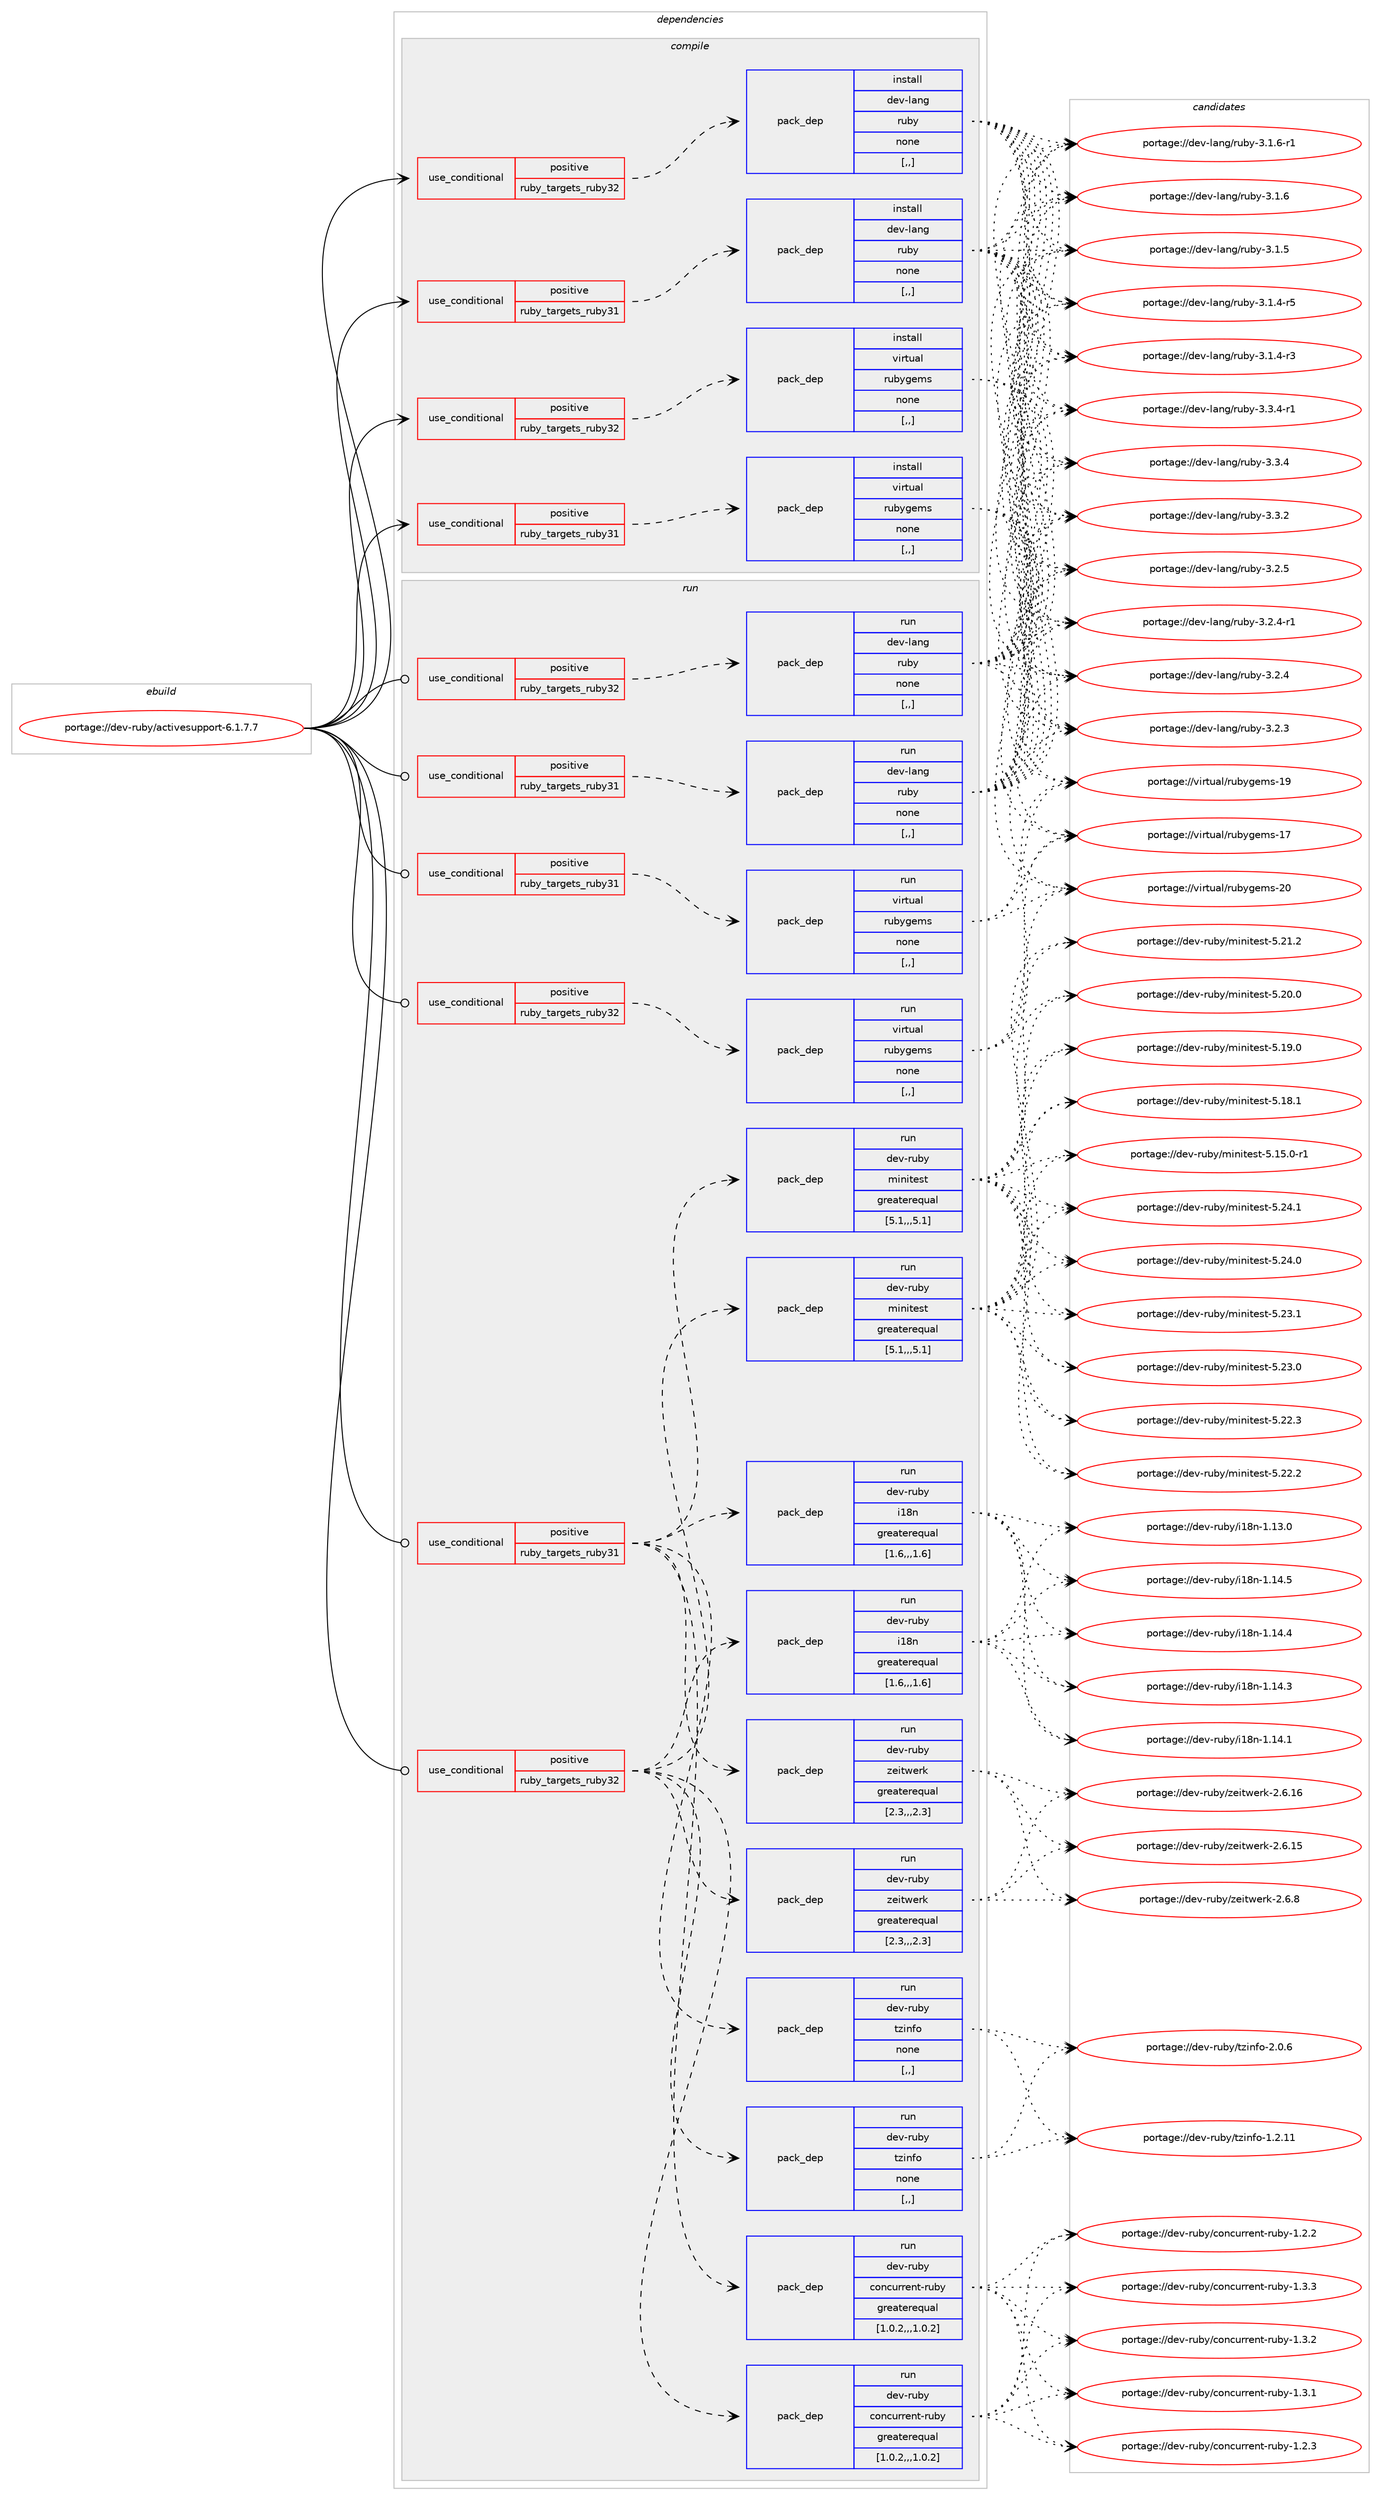 digraph prolog {

# *************
# Graph options
# *************

newrank=true;
concentrate=true;
compound=true;
graph [rankdir=LR,fontname=Helvetica,fontsize=10,ranksep=1.5];#, ranksep=2.5, nodesep=0.2];
edge  [arrowhead=vee];
node  [fontname=Helvetica,fontsize=10];

# **********
# The ebuild
# **********

subgraph cluster_leftcol {
color=gray;
label=<<i>ebuild</i>>;
id [label="portage://dev-ruby/activesupport-6.1.7.7", color=red, width=4, href="../dev-ruby/activesupport-6.1.7.7.svg"];
}

# ****************
# The dependencies
# ****************

subgraph cluster_midcol {
color=gray;
label=<<i>dependencies</i>>;
subgraph cluster_compile {
fillcolor="#eeeeee";
style=filled;
label=<<i>compile</i>>;
subgraph cond44062 {
dependency175847 [label=<<TABLE BORDER="0" CELLBORDER="1" CELLSPACING="0" CELLPADDING="4"><TR><TD ROWSPAN="3" CELLPADDING="10">use_conditional</TD></TR><TR><TD>positive</TD></TR><TR><TD>ruby_targets_ruby31</TD></TR></TABLE>>, shape=none, color=red];
subgraph pack130504 {
dependency175848 [label=<<TABLE BORDER="0" CELLBORDER="1" CELLSPACING="0" CELLPADDING="4" WIDTH="220"><TR><TD ROWSPAN="6" CELLPADDING="30">pack_dep</TD></TR><TR><TD WIDTH="110">install</TD></TR><TR><TD>dev-lang</TD></TR><TR><TD>ruby</TD></TR><TR><TD>none</TD></TR><TR><TD>[,,]</TD></TR></TABLE>>, shape=none, color=blue];
}
dependency175847:e -> dependency175848:w [weight=20,style="dashed",arrowhead="vee"];
}
id:e -> dependency175847:w [weight=20,style="solid",arrowhead="vee"];
subgraph cond44063 {
dependency175849 [label=<<TABLE BORDER="0" CELLBORDER="1" CELLSPACING="0" CELLPADDING="4"><TR><TD ROWSPAN="3" CELLPADDING="10">use_conditional</TD></TR><TR><TD>positive</TD></TR><TR><TD>ruby_targets_ruby31</TD></TR></TABLE>>, shape=none, color=red];
subgraph pack130505 {
dependency175850 [label=<<TABLE BORDER="0" CELLBORDER="1" CELLSPACING="0" CELLPADDING="4" WIDTH="220"><TR><TD ROWSPAN="6" CELLPADDING="30">pack_dep</TD></TR><TR><TD WIDTH="110">install</TD></TR><TR><TD>virtual</TD></TR><TR><TD>rubygems</TD></TR><TR><TD>none</TD></TR><TR><TD>[,,]</TD></TR></TABLE>>, shape=none, color=blue];
}
dependency175849:e -> dependency175850:w [weight=20,style="dashed",arrowhead="vee"];
}
id:e -> dependency175849:w [weight=20,style="solid",arrowhead="vee"];
subgraph cond44064 {
dependency175851 [label=<<TABLE BORDER="0" CELLBORDER="1" CELLSPACING="0" CELLPADDING="4"><TR><TD ROWSPAN="3" CELLPADDING="10">use_conditional</TD></TR><TR><TD>positive</TD></TR><TR><TD>ruby_targets_ruby32</TD></TR></TABLE>>, shape=none, color=red];
subgraph pack130506 {
dependency175852 [label=<<TABLE BORDER="0" CELLBORDER="1" CELLSPACING="0" CELLPADDING="4" WIDTH="220"><TR><TD ROWSPAN="6" CELLPADDING="30">pack_dep</TD></TR><TR><TD WIDTH="110">install</TD></TR><TR><TD>dev-lang</TD></TR><TR><TD>ruby</TD></TR><TR><TD>none</TD></TR><TR><TD>[,,]</TD></TR></TABLE>>, shape=none, color=blue];
}
dependency175851:e -> dependency175852:w [weight=20,style="dashed",arrowhead="vee"];
}
id:e -> dependency175851:w [weight=20,style="solid",arrowhead="vee"];
subgraph cond44065 {
dependency175853 [label=<<TABLE BORDER="0" CELLBORDER="1" CELLSPACING="0" CELLPADDING="4"><TR><TD ROWSPAN="3" CELLPADDING="10">use_conditional</TD></TR><TR><TD>positive</TD></TR><TR><TD>ruby_targets_ruby32</TD></TR></TABLE>>, shape=none, color=red];
subgraph pack130507 {
dependency175854 [label=<<TABLE BORDER="0" CELLBORDER="1" CELLSPACING="0" CELLPADDING="4" WIDTH="220"><TR><TD ROWSPAN="6" CELLPADDING="30">pack_dep</TD></TR><TR><TD WIDTH="110">install</TD></TR><TR><TD>virtual</TD></TR><TR><TD>rubygems</TD></TR><TR><TD>none</TD></TR><TR><TD>[,,]</TD></TR></TABLE>>, shape=none, color=blue];
}
dependency175853:e -> dependency175854:w [weight=20,style="dashed",arrowhead="vee"];
}
id:e -> dependency175853:w [weight=20,style="solid",arrowhead="vee"];
}
subgraph cluster_compileandrun {
fillcolor="#eeeeee";
style=filled;
label=<<i>compile and run</i>>;
}
subgraph cluster_run {
fillcolor="#eeeeee";
style=filled;
label=<<i>run</i>>;
subgraph cond44066 {
dependency175855 [label=<<TABLE BORDER="0" CELLBORDER="1" CELLSPACING="0" CELLPADDING="4"><TR><TD ROWSPAN="3" CELLPADDING="10">use_conditional</TD></TR><TR><TD>positive</TD></TR><TR><TD>ruby_targets_ruby31</TD></TR></TABLE>>, shape=none, color=red];
subgraph pack130508 {
dependency175856 [label=<<TABLE BORDER="0" CELLBORDER="1" CELLSPACING="0" CELLPADDING="4" WIDTH="220"><TR><TD ROWSPAN="6" CELLPADDING="30">pack_dep</TD></TR><TR><TD WIDTH="110">run</TD></TR><TR><TD>dev-lang</TD></TR><TR><TD>ruby</TD></TR><TR><TD>none</TD></TR><TR><TD>[,,]</TD></TR></TABLE>>, shape=none, color=blue];
}
dependency175855:e -> dependency175856:w [weight=20,style="dashed",arrowhead="vee"];
}
id:e -> dependency175855:w [weight=20,style="solid",arrowhead="odot"];
subgraph cond44067 {
dependency175857 [label=<<TABLE BORDER="0" CELLBORDER="1" CELLSPACING="0" CELLPADDING="4"><TR><TD ROWSPAN="3" CELLPADDING="10">use_conditional</TD></TR><TR><TD>positive</TD></TR><TR><TD>ruby_targets_ruby31</TD></TR></TABLE>>, shape=none, color=red];
subgraph pack130509 {
dependency175858 [label=<<TABLE BORDER="0" CELLBORDER="1" CELLSPACING="0" CELLPADDING="4" WIDTH="220"><TR><TD ROWSPAN="6" CELLPADDING="30">pack_dep</TD></TR><TR><TD WIDTH="110">run</TD></TR><TR><TD>dev-ruby</TD></TR><TR><TD>concurrent-ruby</TD></TR><TR><TD>greaterequal</TD></TR><TR><TD>[1.0.2,,,1.0.2]</TD></TR></TABLE>>, shape=none, color=blue];
}
dependency175857:e -> dependency175858:w [weight=20,style="dashed",arrowhead="vee"];
subgraph pack130510 {
dependency175859 [label=<<TABLE BORDER="0" CELLBORDER="1" CELLSPACING="0" CELLPADDING="4" WIDTH="220"><TR><TD ROWSPAN="6" CELLPADDING="30">pack_dep</TD></TR><TR><TD WIDTH="110">run</TD></TR><TR><TD>dev-ruby</TD></TR><TR><TD>i18n</TD></TR><TR><TD>greaterequal</TD></TR><TR><TD>[1.6,,,1.6]</TD></TR></TABLE>>, shape=none, color=blue];
}
dependency175857:e -> dependency175859:w [weight=20,style="dashed",arrowhead="vee"];
subgraph pack130511 {
dependency175860 [label=<<TABLE BORDER="0" CELLBORDER="1" CELLSPACING="0" CELLPADDING="4" WIDTH="220"><TR><TD ROWSPAN="6" CELLPADDING="30">pack_dep</TD></TR><TR><TD WIDTH="110">run</TD></TR><TR><TD>dev-ruby</TD></TR><TR><TD>minitest</TD></TR><TR><TD>greaterequal</TD></TR><TR><TD>[5.1,,,5.1]</TD></TR></TABLE>>, shape=none, color=blue];
}
dependency175857:e -> dependency175860:w [weight=20,style="dashed",arrowhead="vee"];
subgraph pack130512 {
dependency175861 [label=<<TABLE BORDER="0" CELLBORDER="1" CELLSPACING="0" CELLPADDING="4" WIDTH="220"><TR><TD ROWSPAN="6" CELLPADDING="30">pack_dep</TD></TR><TR><TD WIDTH="110">run</TD></TR><TR><TD>dev-ruby</TD></TR><TR><TD>tzinfo</TD></TR><TR><TD>none</TD></TR><TR><TD>[,,]</TD></TR></TABLE>>, shape=none, color=blue];
}
dependency175857:e -> dependency175861:w [weight=20,style="dashed",arrowhead="vee"];
subgraph pack130513 {
dependency175862 [label=<<TABLE BORDER="0" CELLBORDER="1" CELLSPACING="0" CELLPADDING="4" WIDTH="220"><TR><TD ROWSPAN="6" CELLPADDING="30">pack_dep</TD></TR><TR><TD WIDTH="110">run</TD></TR><TR><TD>dev-ruby</TD></TR><TR><TD>zeitwerk</TD></TR><TR><TD>greaterequal</TD></TR><TR><TD>[2.3,,,2.3]</TD></TR></TABLE>>, shape=none, color=blue];
}
dependency175857:e -> dependency175862:w [weight=20,style="dashed",arrowhead="vee"];
}
id:e -> dependency175857:w [weight=20,style="solid",arrowhead="odot"];
subgraph cond44068 {
dependency175863 [label=<<TABLE BORDER="0" CELLBORDER="1" CELLSPACING="0" CELLPADDING="4"><TR><TD ROWSPAN="3" CELLPADDING="10">use_conditional</TD></TR><TR><TD>positive</TD></TR><TR><TD>ruby_targets_ruby31</TD></TR></TABLE>>, shape=none, color=red];
subgraph pack130514 {
dependency175864 [label=<<TABLE BORDER="0" CELLBORDER="1" CELLSPACING="0" CELLPADDING="4" WIDTH="220"><TR><TD ROWSPAN="6" CELLPADDING="30">pack_dep</TD></TR><TR><TD WIDTH="110">run</TD></TR><TR><TD>virtual</TD></TR><TR><TD>rubygems</TD></TR><TR><TD>none</TD></TR><TR><TD>[,,]</TD></TR></TABLE>>, shape=none, color=blue];
}
dependency175863:e -> dependency175864:w [weight=20,style="dashed",arrowhead="vee"];
}
id:e -> dependency175863:w [weight=20,style="solid",arrowhead="odot"];
subgraph cond44069 {
dependency175865 [label=<<TABLE BORDER="0" CELLBORDER="1" CELLSPACING="0" CELLPADDING="4"><TR><TD ROWSPAN="3" CELLPADDING="10">use_conditional</TD></TR><TR><TD>positive</TD></TR><TR><TD>ruby_targets_ruby32</TD></TR></TABLE>>, shape=none, color=red];
subgraph pack130515 {
dependency175866 [label=<<TABLE BORDER="0" CELLBORDER="1" CELLSPACING="0" CELLPADDING="4" WIDTH="220"><TR><TD ROWSPAN="6" CELLPADDING="30">pack_dep</TD></TR><TR><TD WIDTH="110">run</TD></TR><TR><TD>dev-lang</TD></TR><TR><TD>ruby</TD></TR><TR><TD>none</TD></TR><TR><TD>[,,]</TD></TR></TABLE>>, shape=none, color=blue];
}
dependency175865:e -> dependency175866:w [weight=20,style="dashed",arrowhead="vee"];
}
id:e -> dependency175865:w [weight=20,style="solid",arrowhead="odot"];
subgraph cond44070 {
dependency175867 [label=<<TABLE BORDER="0" CELLBORDER="1" CELLSPACING="0" CELLPADDING="4"><TR><TD ROWSPAN="3" CELLPADDING="10">use_conditional</TD></TR><TR><TD>positive</TD></TR><TR><TD>ruby_targets_ruby32</TD></TR></TABLE>>, shape=none, color=red];
subgraph pack130516 {
dependency175868 [label=<<TABLE BORDER="0" CELLBORDER="1" CELLSPACING="0" CELLPADDING="4" WIDTH="220"><TR><TD ROWSPAN="6" CELLPADDING="30">pack_dep</TD></TR><TR><TD WIDTH="110">run</TD></TR><TR><TD>dev-ruby</TD></TR><TR><TD>concurrent-ruby</TD></TR><TR><TD>greaterequal</TD></TR><TR><TD>[1.0.2,,,1.0.2]</TD></TR></TABLE>>, shape=none, color=blue];
}
dependency175867:e -> dependency175868:w [weight=20,style="dashed",arrowhead="vee"];
subgraph pack130517 {
dependency175869 [label=<<TABLE BORDER="0" CELLBORDER="1" CELLSPACING="0" CELLPADDING="4" WIDTH="220"><TR><TD ROWSPAN="6" CELLPADDING="30">pack_dep</TD></TR><TR><TD WIDTH="110">run</TD></TR><TR><TD>dev-ruby</TD></TR><TR><TD>i18n</TD></TR><TR><TD>greaterequal</TD></TR><TR><TD>[1.6,,,1.6]</TD></TR></TABLE>>, shape=none, color=blue];
}
dependency175867:e -> dependency175869:w [weight=20,style="dashed",arrowhead="vee"];
subgraph pack130518 {
dependency175870 [label=<<TABLE BORDER="0" CELLBORDER="1" CELLSPACING="0" CELLPADDING="4" WIDTH="220"><TR><TD ROWSPAN="6" CELLPADDING="30">pack_dep</TD></TR><TR><TD WIDTH="110">run</TD></TR><TR><TD>dev-ruby</TD></TR><TR><TD>minitest</TD></TR><TR><TD>greaterequal</TD></TR><TR><TD>[5.1,,,5.1]</TD></TR></TABLE>>, shape=none, color=blue];
}
dependency175867:e -> dependency175870:w [weight=20,style="dashed",arrowhead="vee"];
subgraph pack130519 {
dependency175871 [label=<<TABLE BORDER="0" CELLBORDER="1" CELLSPACING="0" CELLPADDING="4" WIDTH="220"><TR><TD ROWSPAN="6" CELLPADDING="30">pack_dep</TD></TR><TR><TD WIDTH="110">run</TD></TR><TR><TD>dev-ruby</TD></TR><TR><TD>tzinfo</TD></TR><TR><TD>none</TD></TR><TR><TD>[,,]</TD></TR></TABLE>>, shape=none, color=blue];
}
dependency175867:e -> dependency175871:w [weight=20,style="dashed",arrowhead="vee"];
subgraph pack130520 {
dependency175872 [label=<<TABLE BORDER="0" CELLBORDER="1" CELLSPACING="0" CELLPADDING="4" WIDTH="220"><TR><TD ROWSPAN="6" CELLPADDING="30">pack_dep</TD></TR><TR><TD WIDTH="110">run</TD></TR><TR><TD>dev-ruby</TD></TR><TR><TD>zeitwerk</TD></TR><TR><TD>greaterequal</TD></TR><TR><TD>[2.3,,,2.3]</TD></TR></TABLE>>, shape=none, color=blue];
}
dependency175867:e -> dependency175872:w [weight=20,style="dashed",arrowhead="vee"];
}
id:e -> dependency175867:w [weight=20,style="solid",arrowhead="odot"];
subgraph cond44071 {
dependency175873 [label=<<TABLE BORDER="0" CELLBORDER="1" CELLSPACING="0" CELLPADDING="4"><TR><TD ROWSPAN="3" CELLPADDING="10">use_conditional</TD></TR><TR><TD>positive</TD></TR><TR><TD>ruby_targets_ruby32</TD></TR></TABLE>>, shape=none, color=red];
subgraph pack130521 {
dependency175874 [label=<<TABLE BORDER="0" CELLBORDER="1" CELLSPACING="0" CELLPADDING="4" WIDTH="220"><TR><TD ROWSPAN="6" CELLPADDING="30">pack_dep</TD></TR><TR><TD WIDTH="110">run</TD></TR><TR><TD>virtual</TD></TR><TR><TD>rubygems</TD></TR><TR><TD>none</TD></TR><TR><TD>[,,]</TD></TR></TABLE>>, shape=none, color=blue];
}
dependency175873:e -> dependency175874:w [weight=20,style="dashed",arrowhead="vee"];
}
id:e -> dependency175873:w [weight=20,style="solid",arrowhead="odot"];
}
}

# **************
# The candidates
# **************

subgraph cluster_choices {
rank=same;
color=gray;
label=<<i>candidates</i>>;

subgraph choice130504 {
color=black;
nodesep=1;
choice100101118451089711010347114117981214551465146524511449 [label="portage://dev-lang/ruby-3.3.4-r1", color=red, width=4,href="../dev-lang/ruby-3.3.4-r1.svg"];
choice10010111845108971101034711411798121455146514652 [label="portage://dev-lang/ruby-3.3.4", color=red, width=4,href="../dev-lang/ruby-3.3.4.svg"];
choice10010111845108971101034711411798121455146514650 [label="portage://dev-lang/ruby-3.3.2", color=red, width=4,href="../dev-lang/ruby-3.3.2.svg"];
choice10010111845108971101034711411798121455146504653 [label="portage://dev-lang/ruby-3.2.5", color=red, width=4,href="../dev-lang/ruby-3.2.5.svg"];
choice100101118451089711010347114117981214551465046524511449 [label="portage://dev-lang/ruby-3.2.4-r1", color=red, width=4,href="../dev-lang/ruby-3.2.4-r1.svg"];
choice10010111845108971101034711411798121455146504652 [label="portage://dev-lang/ruby-3.2.4", color=red, width=4,href="../dev-lang/ruby-3.2.4.svg"];
choice10010111845108971101034711411798121455146504651 [label="portage://dev-lang/ruby-3.2.3", color=red, width=4,href="../dev-lang/ruby-3.2.3.svg"];
choice100101118451089711010347114117981214551464946544511449 [label="portage://dev-lang/ruby-3.1.6-r1", color=red, width=4,href="../dev-lang/ruby-3.1.6-r1.svg"];
choice10010111845108971101034711411798121455146494654 [label="portage://dev-lang/ruby-3.1.6", color=red, width=4,href="../dev-lang/ruby-3.1.6.svg"];
choice10010111845108971101034711411798121455146494653 [label="portage://dev-lang/ruby-3.1.5", color=red, width=4,href="../dev-lang/ruby-3.1.5.svg"];
choice100101118451089711010347114117981214551464946524511453 [label="portage://dev-lang/ruby-3.1.4-r5", color=red, width=4,href="../dev-lang/ruby-3.1.4-r5.svg"];
choice100101118451089711010347114117981214551464946524511451 [label="portage://dev-lang/ruby-3.1.4-r3", color=red, width=4,href="../dev-lang/ruby-3.1.4-r3.svg"];
dependency175848:e -> choice100101118451089711010347114117981214551465146524511449:w [style=dotted,weight="100"];
dependency175848:e -> choice10010111845108971101034711411798121455146514652:w [style=dotted,weight="100"];
dependency175848:e -> choice10010111845108971101034711411798121455146514650:w [style=dotted,weight="100"];
dependency175848:e -> choice10010111845108971101034711411798121455146504653:w [style=dotted,weight="100"];
dependency175848:e -> choice100101118451089711010347114117981214551465046524511449:w [style=dotted,weight="100"];
dependency175848:e -> choice10010111845108971101034711411798121455146504652:w [style=dotted,weight="100"];
dependency175848:e -> choice10010111845108971101034711411798121455146504651:w [style=dotted,weight="100"];
dependency175848:e -> choice100101118451089711010347114117981214551464946544511449:w [style=dotted,weight="100"];
dependency175848:e -> choice10010111845108971101034711411798121455146494654:w [style=dotted,weight="100"];
dependency175848:e -> choice10010111845108971101034711411798121455146494653:w [style=dotted,weight="100"];
dependency175848:e -> choice100101118451089711010347114117981214551464946524511453:w [style=dotted,weight="100"];
dependency175848:e -> choice100101118451089711010347114117981214551464946524511451:w [style=dotted,weight="100"];
}
subgraph choice130505 {
color=black;
nodesep=1;
choice118105114116117971084711411798121103101109115455048 [label="portage://virtual/rubygems-20", color=red, width=4,href="../virtual/rubygems-20.svg"];
choice118105114116117971084711411798121103101109115454957 [label="portage://virtual/rubygems-19", color=red, width=4,href="../virtual/rubygems-19.svg"];
choice118105114116117971084711411798121103101109115454955 [label="portage://virtual/rubygems-17", color=red, width=4,href="../virtual/rubygems-17.svg"];
dependency175850:e -> choice118105114116117971084711411798121103101109115455048:w [style=dotted,weight="100"];
dependency175850:e -> choice118105114116117971084711411798121103101109115454957:w [style=dotted,weight="100"];
dependency175850:e -> choice118105114116117971084711411798121103101109115454955:w [style=dotted,weight="100"];
}
subgraph choice130506 {
color=black;
nodesep=1;
choice100101118451089711010347114117981214551465146524511449 [label="portage://dev-lang/ruby-3.3.4-r1", color=red, width=4,href="../dev-lang/ruby-3.3.4-r1.svg"];
choice10010111845108971101034711411798121455146514652 [label="portage://dev-lang/ruby-3.3.4", color=red, width=4,href="../dev-lang/ruby-3.3.4.svg"];
choice10010111845108971101034711411798121455146514650 [label="portage://dev-lang/ruby-3.3.2", color=red, width=4,href="../dev-lang/ruby-3.3.2.svg"];
choice10010111845108971101034711411798121455146504653 [label="portage://dev-lang/ruby-3.2.5", color=red, width=4,href="../dev-lang/ruby-3.2.5.svg"];
choice100101118451089711010347114117981214551465046524511449 [label="portage://dev-lang/ruby-3.2.4-r1", color=red, width=4,href="../dev-lang/ruby-3.2.4-r1.svg"];
choice10010111845108971101034711411798121455146504652 [label="portage://dev-lang/ruby-3.2.4", color=red, width=4,href="../dev-lang/ruby-3.2.4.svg"];
choice10010111845108971101034711411798121455146504651 [label="portage://dev-lang/ruby-3.2.3", color=red, width=4,href="../dev-lang/ruby-3.2.3.svg"];
choice100101118451089711010347114117981214551464946544511449 [label="portage://dev-lang/ruby-3.1.6-r1", color=red, width=4,href="../dev-lang/ruby-3.1.6-r1.svg"];
choice10010111845108971101034711411798121455146494654 [label="portage://dev-lang/ruby-3.1.6", color=red, width=4,href="../dev-lang/ruby-3.1.6.svg"];
choice10010111845108971101034711411798121455146494653 [label="portage://dev-lang/ruby-3.1.5", color=red, width=4,href="../dev-lang/ruby-3.1.5.svg"];
choice100101118451089711010347114117981214551464946524511453 [label="portage://dev-lang/ruby-3.1.4-r5", color=red, width=4,href="../dev-lang/ruby-3.1.4-r5.svg"];
choice100101118451089711010347114117981214551464946524511451 [label="portage://dev-lang/ruby-3.1.4-r3", color=red, width=4,href="../dev-lang/ruby-3.1.4-r3.svg"];
dependency175852:e -> choice100101118451089711010347114117981214551465146524511449:w [style=dotted,weight="100"];
dependency175852:e -> choice10010111845108971101034711411798121455146514652:w [style=dotted,weight="100"];
dependency175852:e -> choice10010111845108971101034711411798121455146514650:w [style=dotted,weight="100"];
dependency175852:e -> choice10010111845108971101034711411798121455146504653:w [style=dotted,weight="100"];
dependency175852:e -> choice100101118451089711010347114117981214551465046524511449:w [style=dotted,weight="100"];
dependency175852:e -> choice10010111845108971101034711411798121455146504652:w [style=dotted,weight="100"];
dependency175852:e -> choice10010111845108971101034711411798121455146504651:w [style=dotted,weight="100"];
dependency175852:e -> choice100101118451089711010347114117981214551464946544511449:w [style=dotted,weight="100"];
dependency175852:e -> choice10010111845108971101034711411798121455146494654:w [style=dotted,weight="100"];
dependency175852:e -> choice10010111845108971101034711411798121455146494653:w [style=dotted,weight="100"];
dependency175852:e -> choice100101118451089711010347114117981214551464946524511453:w [style=dotted,weight="100"];
dependency175852:e -> choice100101118451089711010347114117981214551464946524511451:w [style=dotted,weight="100"];
}
subgraph choice130507 {
color=black;
nodesep=1;
choice118105114116117971084711411798121103101109115455048 [label="portage://virtual/rubygems-20", color=red, width=4,href="../virtual/rubygems-20.svg"];
choice118105114116117971084711411798121103101109115454957 [label="portage://virtual/rubygems-19", color=red, width=4,href="../virtual/rubygems-19.svg"];
choice118105114116117971084711411798121103101109115454955 [label="portage://virtual/rubygems-17", color=red, width=4,href="../virtual/rubygems-17.svg"];
dependency175854:e -> choice118105114116117971084711411798121103101109115455048:w [style=dotted,weight="100"];
dependency175854:e -> choice118105114116117971084711411798121103101109115454957:w [style=dotted,weight="100"];
dependency175854:e -> choice118105114116117971084711411798121103101109115454955:w [style=dotted,weight="100"];
}
subgraph choice130508 {
color=black;
nodesep=1;
choice100101118451089711010347114117981214551465146524511449 [label="portage://dev-lang/ruby-3.3.4-r1", color=red, width=4,href="../dev-lang/ruby-3.3.4-r1.svg"];
choice10010111845108971101034711411798121455146514652 [label="portage://dev-lang/ruby-3.3.4", color=red, width=4,href="../dev-lang/ruby-3.3.4.svg"];
choice10010111845108971101034711411798121455146514650 [label="portage://dev-lang/ruby-3.3.2", color=red, width=4,href="../dev-lang/ruby-3.3.2.svg"];
choice10010111845108971101034711411798121455146504653 [label="portage://dev-lang/ruby-3.2.5", color=red, width=4,href="../dev-lang/ruby-3.2.5.svg"];
choice100101118451089711010347114117981214551465046524511449 [label="portage://dev-lang/ruby-3.2.4-r1", color=red, width=4,href="../dev-lang/ruby-3.2.4-r1.svg"];
choice10010111845108971101034711411798121455146504652 [label="portage://dev-lang/ruby-3.2.4", color=red, width=4,href="../dev-lang/ruby-3.2.4.svg"];
choice10010111845108971101034711411798121455146504651 [label="portage://dev-lang/ruby-3.2.3", color=red, width=4,href="../dev-lang/ruby-3.2.3.svg"];
choice100101118451089711010347114117981214551464946544511449 [label="portage://dev-lang/ruby-3.1.6-r1", color=red, width=4,href="../dev-lang/ruby-3.1.6-r1.svg"];
choice10010111845108971101034711411798121455146494654 [label="portage://dev-lang/ruby-3.1.6", color=red, width=4,href="../dev-lang/ruby-3.1.6.svg"];
choice10010111845108971101034711411798121455146494653 [label="portage://dev-lang/ruby-3.1.5", color=red, width=4,href="../dev-lang/ruby-3.1.5.svg"];
choice100101118451089711010347114117981214551464946524511453 [label="portage://dev-lang/ruby-3.1.4-r5", color=red, width=4,href="../dev-lang/ruby-3.1.4-r5.svg"];
choice100101118451089711010347114117981214551464946524511451 [label="portage://dev-lang/ruby-3.1.4-r3", color=red, width=4,href="../dev-lang/ruby-3.1.4-r3.svg"];
dependency175856:e -> choice100101118451089711010347114117981214551465146524511449:w [style=dotted,weight="100"];
dependency175856:e -> choice10010111845108971101034711411798121455146514652:w [style=dotted,weight="100"];
dependency175856:e -> choice10010111845108971101034711411798121455146514650:w [style=dotted,weight="100"];
dependency175856:e -> choice10010111845108971101034711411798121455146504653:w [style=dotted,weight="100"];
dependency175856:e -> choice100101118451089711010347114117981214551465046524511449:w [style=dotted,weight="100"];
dependency175856:e -> choice10010111845108971101034711411798121455146504652:w [style=dotted,weight="100"];
dependency175856:e -> choice10010111845108971101034711411798121455146504651:w [style=dotted,weight="100"];
dependency175856:e -> choice100101118451089711010347114117981214551464946544511449:w [style=dotted,weight="100"];
dependency175856:e -> choice10010111845108971101034711411798121455146494654:w [style=dotted,weight="100"];
dependency175856:e -> choice10010111845108971101034711411798121455146494653:w [style=dotted,weight="100"];
dependency175856:e -> choice100101118451089711010347114117981214551464946524511453:w [style=dotted,weight="100"];
dependency175856:e -> choice100101118451089711010347114117981214551464946524511451:w [style=dotted,weight="100"];
}
subgraph choice130509 {
color=black;
nodesep=1;
choice10010111845114117981214799111110991171141141011101164511411798121454946514651 [label="portage://dev-ruby/concurrent-ruby-1.3.3", color=red, width=4,href="../dev-ruby/concurrent-ruby-1.3.3.svg"];
choice10010111845114117981214799111110991171141141011101164511411798121454946514650 [label="portage://dev-ruby/concurrent-ruby-1.3.2", color=red, width=4,href="../dev-ruby/concurrent-ruby-1.3.2.svg"];
choice10010111845114117981214799111110991171141141011101164511411798121454946514649 [label="portage://dev-ruby/concurrent-ruby-1.3.1", color=red, width=4,href="../dev-ruby/concurrent-ruby-1.3.1.svg"];
choice10010111845114117981214799111110991171141141011101164511411798121454946504651 [label="portage://dev-ruby/concurrent-ruby-1.2.3", color=red, width=4,href="../dev-ruby/concurrent-ruby-1.2.3.svg"];
choice10010111845114117981214799111110991171141141011101164511411798121454946504650 [label="portage://dev-ruby/concurrent-ruby-1.2.2", color=red, width=4,href="../dev-ruby/concurrent-ruby-1.2.2.svg"];
dependency175858:e -> choice10010111845114117981214799111110991171141141011101164511411798121454946514651:w [style=dotted,weight="100"];
dependency175858:e -> choice10010111845114117981214799111110991171141141011101164511411798121454946514650:w [style=dotted,weight="100"];
dependency175858:e -> choice10010111845114117981214799111110991171141141011101164511411798121454946514649:w [style=dotted,weight="100"];
dependency175858:e -> choice10010111845114117981214799111110991171141141011101164511411798121454946504651:w [style=dotted,weight="100"];
dependency175858:e -> choice10010111845114117981214799111110991171141141011101164511411798121454946504650:w [style=dotted,weight="100"];
}
subgraph choice130510 {
color=black;
nodesep=1;
choice100101118451141179812147105495611045494649524653 [label="portage://dev-ruby/i18n-1.14.5", color=red, width=4,href="../dev-ruby/i18n-1.14.5.svg"];
choice100101118451141179812147105495611045494649524652 [label="portage://dev-ruby/i18n-1.14.4", color=red, width=4,href="../dev-ruby/i18n-1.14.4.svg"];
choice100101118451141179812147105495611045494649524651 [label="portage://dev-ruby/i18n-1.14.3", color=red, width=4,href="../dev-ruby/i18n-1.14.3.svg"];
choice100101118451141179812147105495611045494649524649 [label="portage://dev-ruby/i18n-1.14.1", color=red, width=4,href="../dev-ruby/i18n-1.14.1.svg"];
choice100101118451141179812147105495611045494649514648 [label="portage://dev-ruby/i18n-1.13.0", color=red, width=4,href="../dev-ruby/i18n-1.13.0.svg"];
dependency175859:e -> choice100101118451141179812147105495611045494649524653:w [style=dotted,weight="100"];
dependency175859:e -> choice100101118451141179812147105495611045494649524652:w [style=dotted,weight="100"];
dependency175859:e -> choice100101118451141179812147105495611045494649524651:w [style=dotted,weight="100"];
dependency175859:e -> choice100101118451141179812147105495611045494649524649:w [style=dotted,weight="100"];
dependency175859:e -> choice100101118451141179812147105495611045494649514648:w [style=dotted,weight="100"];
}
subgraph choice130511 {
color=black;
nodesep=1;
choice10010111845114117981214710910511010511610111511645534650524649 [label="portage://dev-ruby/minitest-5.24.1", color=red, width=4,href="../dev-ruby/minitest-5.24.1.svg"];
choice10010111845114117981214710910511010511610111511645534650524648 [label="portage://dev-ruby/minitest-5.24.0", color=red, width=4,href="../dev-ruby/minitest-5.24.0.svg"];
choice10010111845114117981214710910511010511610111511645534650514649 [label="portage://dev-ruby/minitest-5.23.1", color=red, width=4,href="../dev-ruby/minitest-5.23.1.svg"];
choice10010111845114117981214710910511010511610111511645534650514648 [label="portage://dev-ruby/minitest-5.23.0", color=red, width=4,href="../dev-ruby/minitest-5.23.0.svg"];
choice10010111845114117981214710910511010511610111511645534650504651 [label="portage://dev-ruby/minitest-5.22.3", color=red, width=4,href="../dev-ruby/minitest-5.22.3.svg"];
choice10010111845114117981214710910511010511610111511645534650504650 [label="portage://dev-ruby/minitest-5.22.2", color=red, width=4,href="../dev-ruby/minitest-5.22.2.svg"];
choice10010111845114117981214710910511010511610111511645534650494650 [label="portage://dev-ruby/minitest-5.21.2", color=red, width=4,href="../dev-ruby/minitest-5.21.2.svg"];
choice10010111845114117981214710910511010511610111511645534650484648 [label="portage://dev-ruby/minitest-5.20.0", color=red, width=4,href="../dev-ruby/minitest-5.20.0.svg"];
choice10010111845114117981214710910511010511610111511645534649574648 [label="portage://dev-ruby/minitest-5.19.0", color=red, width=4,href="../dev-ruby/minitest-5.19.0.svg"];
choice10010111845114117981214710910511010511610111511645534649564649 [label="portage://dev-ruby/minitest-5.18.1", color=red, width=4,href="../dev-ruby/minitest-5.18.1.svg"];
choice100101118451141179812147109105110105116101115116455346495346484511449 [label="portage://dev-ruby/minitest-5.15.0-r1", color=red, width=4,href="../dev-ruby/minitest-5.15.0-r1.svg"];
dependency175860:e -> choice10010111845114117981214710910511010511610111511645534650524649:w [style=dotted,weight="100"];
dependency175860:e -> choice10010111845114117981214710910511010511610111511645534650524648:w [style=dotted,weight="100"];
dependency175860:e -> choice10010111845114117981214710910511010511610111511645534650514649:w [style=dotted,weight="100"];
dependency175860:e -> choice10010111845114117981214710910511010511610111511645534650514648:w [style=dotted,weight="100"];
dependency175860:e -> choice10010111845114117981214710910511010511610111511645534650504651:w [style=dotted,weight="100"];
dependency175860:e -> choice10010111845114117981214710910511010511610111511645534650504650:w [style=dotted,weight="100"];
dependency175860:e -> choice10010111845114117981214710910511010511610111511645534650494650:w [style=dotted,weight="100"];
dependency175860:e -> choice10010111845114117981214710910511010511610111511645534650484648:w [style=dotted,weight="100"];
dependency175860:e -> choice10010111845114117981214710910511010511610111511645534649574648:w [style=dotted,weight="100"];
dependency175860:e -> choice10010111845114117981214710910511010511610111511645534649564649:w [style=dotted,weight="100"];
dependency175860:e -> choice100101118451141179812147109105110105116101115116455346495346484511449:w [style=dotted,weight="100"];
}
subgraph choice130512 {
color=black;
nodesep=1;
choice100101118451141179812147116122105110102111455046484654 [label="portage://dev-ruby/tzinfo-2.0.6", color=red, width=4,href="../dev-ruby/tzinfo-2.0.6.svg"];
choice10010111845114117981214711612210511010211145494650464949 [label="portage://dev-ruby/tzinfo-1.2.11", color=red, width=4,href="../dev-ruby/tzinfo-1.2.11.svg"];
dependency175861:e -> choice100101118451141179812147116122105110102111455046484654:w [style=dotted,weight="100"];
dependency175861:e -> choice10010111845114117981214711612210511010211145494650464949:w [style=dotted,weight="100"];
}
subgraph choice130513 {
color=black;
nodesep=1;
choice10010111845114117981214712210110511611910111410745504654464954 [label="portage://dev-ruby/zeitwerk-2.6.16", color=red, width=4,href="../dev-ruby/zeitwerk-2.6.16.svg"];
choice10010111845114117981214712210110511611910111410745504654464953 [label="portage://dev-ruby/zeitwerk-2.6.15", color=red, width=4,href="../dev-ruby/zeitwerk-2.6.15.svg"];
choice100101118451141179812147122101105116119101114107455046544656 [label="portage://dev-ruby/zeitwerk-2.6.8", color=red, width=4,href="../dev-ruby/zeitwerk-2.6.8.svg"];
dependency175862:e -> choice10010111845114117981214712210110511611910111410745504654464954:w [style=dotted,weight="100"];
dependency175862:e -> choice10010111845114117981214712210110511611910111410745504654464953:w [style=dotted,weight="100"];
dependency175862:e -> choice100101118451141179812147122101105116119101114107455046544656:w [style=dotted,weight="100"];
}
subgraph choice130514 {
color=black;
nodesep=1;
choice118105114116117971084711411798121103101109115455048 [label="portage://virtual/rubygems-20", color=red, width=4,href="../virtual/rubygems-20.svg"];
choice118105114116117971084711411798121103101109115454957 [label="portage://virtual/rubygems-19", color=red, width=4,href="../virtual/rubygems-19.svg"];
choice118105114116117971084711411798121103101109115454955 [label="portage://virtual/rubygems-17", color=red, width=4,href="../virtual/rubygems-17.svg"];
dependency175864:e -> choice118105114116117971084711411798121103101109115455048:w [style=dotted,weight="100"];
dependency175864:e -> choice118105114116117971084711411798121103101109115454957:w [style=dotted,weight="100"];
dependency175864:e -> choice118105114116117971084711411798121103101109115454955:w [style=dotted,weight="100"];
}
subgraph choice130515 {
color=black;
nodesep=1;
choice100101118451089711010347114117981214551465146524511449 [label="portage://dev-lang/ruby-3.3.4-r1", color=red, width=4,href="../dev-lang/ruby-3.3.4-r1.svg"];
choice10010111845108971101034711411798121455146514652 [label="portage://dev-lang/ruby-3.3.4", color=red, width=4,href="../dev-lang/ruby-3.3.4.svg"];
choice10010111845108971101034711411798121455146514650 [label="portage://dev-lang/ruby-3.3.2", color=red, width=4,href="../dev-lang/ruby-3.3.2.svg"];
choice10010111845108971101034711411798121455146504653 [label="portage://dev-lang/ruby-3.2.5", color=red, width=4,href="../dev-lang/ruby-3.2.5.svg"];
choice100101118451089711010347114117981214551465046524511449 [label="portage://dev-lang/ruby-3.2.4-r1", color=red, width=4,href="../dev-lang/ruby-3.2.4-r1.svg"];
choice10010111845108971101034711411798121455146504652 [label="portage://dev-lang/ruby-3.2.4", color=red, width=4,href="../dev-lang/ruby-3.2.4.svg"];
choice10010111845108971101034711411798121455146504651 [label="portage://dev-lang/ruby-3.2.3", color=red, width=4,href="../dev-lang/ruby-3.2.3.svg"];
choice100101118451089711010347114117981214551464946544511449 [label="portage://dev-lang/ruby-3.1.6-r1", color=red, width=4,href="../dev-lang/ruby-3.1.6-r1.svg"];
choice10010111845108971101034711411798121455146494654 [label="portage://dev-lang/ruby-3.1.6", color=red, width=4,href="../dev-lang/ruby-3.1.6.svg"];
choice10010111845108971101034711411798121455146494653 [label="portage://dev-lang/ruby-3.1.5", color=red, width=4,href="../dev-lang/ruby-3.1.5.svg"];
choice100101118451089711010347114117981214551464946524511453 [label="portage://dev-lang/ruby-3.1.4-r5", color=red, width=4,href="../dev-lang/ruby-3.1.4-r5.svg"];
choice100101118451089711010347114117981214551464946524511451 [label="portage://dev-lang/ruby-3.1.4-r3", color=red, width=4,href="../dev-lang/ruby-3.1.4-r3.svg"];
dependency175866:e -> choice100101118451089711010347114117981214551465146524511449:w [style=dotted,weight="100"];
dependency175866:e -> choice10010111845108971101034711411798121455146514652:w [style=dotted,weight="100"];
dependency175866:e -> choice10010111845108971101034711411798121455146514650:w [style=dotted,weight="100"];
dependency175866:e -> choice10010111845108971101034711411798121455146504653:w [style=dotted,weight="100"];
dependency175866:e -> choice100101118451089711010347114117981214551465046524511449:w [style=dotted,weight="100"];
dependency175866:e -> choice10010111845108971101034711411798121455146504652:w [style=dotted,weight="100"];
dependency175866:e -> choice10010111845108971101034711411798121455146504651:w [style=dotted,weight="100"];
dependency175866:e -> choice100101118451089711010347114117981214551464946544511449:w [style=dotted,weight="100"];
dependency175866:e -> choice10010111845108971101034711411798121455146494654:w [style=dotted,weight="100"];
dependency175866:e -> choice10010111845108971101034711411798121455146494653:w [style=dotted,weight="100"];
dependency175866:e -> choice100101118451089711010347114117981214551464946524511453:w [style=dotted,weight="100"];
dependency175866:e -> choice100101118451089711010347114117981214551464946524511451:w [style=dotted,weight="100"];
}
subgraph choice130516 {
color=black;
nodesep=1;
choice10010111845114117981214799111110991171141141011101164511411798121454946514651 [label="portage://dev-ruby/concurrent-ruby-1.3.3", color=red, width=4,href="../dev-ruby/concurrent-ruby-1.3.3.svg"];
choice10010111845114117981214799111110991171141141011101164511411798121454946514650 [label="portage://dev-ruby/concurrent-ruby-1.3.2", color=red, width=4,href="../dev-ruby/concurrent-ruby-1.3.2.svg"];
choice10010111845114117981214799111110991171141141011101164511411798121454946514649 [label="portage://dev-ruby/concurrent-ruby-1.3.1", color=red, width=4,href="../dev-ruby/concurrent-ruby-1.3.1.svg"];
choice10010111845114117981214799111110991171141141011101164511411798121454946504651 [label="portage://dev-ruby/concurrent-ruby-1.2.3", color=red, width=4,href="../dev-ruby/concurrent-ruby-1.2.3.svg"];
choice10010111845114117981214799111110991171141141011101164511411798121454946504650 [label="portage://dev-ruby/concurrent-ruby-1.2.2", color=red, width=4,href="../dev-ruby/concurrent-ruby-1.2.2.svg"];
dependency175868:e -> choice10010111845114117981214799111110991171141141011101164511411798121454946514651:w [style=dotted,weight="100"];
dependency175868:e -> choice10010111845114117981214799111110991171141141011101164511411798121454946514650:w [style=dotted,weight="100"];
dependency175868:e -> choice10010111845114117981214799111110991171141141011101164511411798121454946514649:w [style=dotted,weight="100"];
dependency175868:e -> choice10010111845114117981214799111110991171141141011101164511411798121454946504651:w [style=dotted,weight="100"];
dependency175868:e -> choice10010111845114117981214799111110991171141141011101164511411798121454946504650:w [style=dotted,weight="100"];
}
subgraph choice130517 {
color=black;
nodesep=1;
choice100101118451141179812147105495611045494649524653 [label="portage://dev-ruby/i18n-1.14.5", color=red, width=4,href="../dev-ruby/i18n-1.14.5.svg"];
choice100101118451141179812147105495611045494649524652 [label="portage://dev-ruby/i18n-1.14.4", color=red, width=4,href="../dev-ruby/i18n-1.14.4.svg"];
choice100101118451141179812147105495611045494649524651 [label="portage://dev-ruby/i18n-1.14.3", color=red, width=4,href="../dev-ruby/i18n-1.14.3.svg"];
choice100101118451141179812147105495611045494649524649 [label="portage://dev-ruby/i18n-1.14.1", color=red, width=4,href="../dev-ruby/i18n-1.14.1.svg"];
choice100101118451141179812147105495611045494649514648 [label="portage://dev-ruby/i18n-1.13.0", color=red, width=4,href="../dev-ruby/i18n-1.13.0.svg"];
dependency175869:e -> choice100101118451141179812147105495611045494649524653:w [style=dotted,weight="100"];
dependency175869:e -> choice100101118451141179812147105495611045494649524652:w [style=dotted,weight="100"];
dependency175869:e -> choice100101118451141179812147105495611045494649524651:w [style=dotted,weight="100"];
dependency175869:e -> choice100101118451141179812147105495611045494649524649:w [style=dotted,weight="100"];
dependency175869:e -> choice100101118451141179812147105495611045494649514648:w [style=dotted,weight="100"];
}
subgraph choice130518 {
color=black;
nodesep=1;
choice10010111845114117981214710910511010511610111511645534650524649 [label="portage://dev-ruby/minitest-5.24.1", color=red, width=4,href="../dev-ruby/minitest-5.24.1.svg"];
choice10010111845114117981214710910511010511610111511645534650524648 [label="portage://dev-ruby/minitest-5.24.0", color=red, width=4,href="../dev-ruby/minitest-5.24.0.svg"];
choice10010111845114117981214710910511010511610111511645534650514649 [label="portage://dev-ruby/minitest-5.23.1", color=red, width=4,href="../dev-ruby/minitest-5.23.1.svg"];
choice10010111845114117981214710910511010511610111511645534650514648 [label="portage://dev-ruby/minitest-5.23.0", color=red, width=4,href="../dev-ruby/minitest-5.23.0.svg"];
choice10010111845114117981214710910511010511610111511645534650504651 [label="portage://dev-ruby/minitest-5.22.3", color=red, width=4,href="../dev-ruby/minitest-5.22.3.svg"];
choice10010111845114117981214710910511010511610111511645534650504650 [label="portage://dev-ruby/minitest-5.22.2", color=red, width=4,href="../dev-ruby/minitest-5.22.2.svg"];
choice10010111845114117981214710910511010511610111511645534650494650 [label="portage://dev-ruby/minitest-5.21.2", color=red, width=4,href="../dev-ruby/minitest-5.21.2.svg"];
choice10010111845114117981214710910511010511610111511645534650484648 [label="portage://dev-ruby/minitest-5.20.0", color=red, width=4,href="../dev-ruby/minitest-5.20.0.svg"];
choice10010111845114117981214710910511010511610111511645534649574648 [label="portage://dev-ruby/minitest-5.19.0", color=red, width=4,href="../dev-ruby/minitest-5.19.0.svg"];
choice10010111845114117981214710910511010511610111511645534649564649 [label="portage://dev-ruby/minitest-5.18.1", color=red, width=4,href="../dev-ruby/minitest-5.18.1.svg"];
choice100101118451141179812147109105110105116101115116455346495346484511449 [label="portage://dev-ruby/minitest-5.15.0-r1", color=red, width=4,href="../dev-ruby/minitest-5.15.0-r1.svg"];
dependency175870:e -> choice10010111845114117981214710910511010511610111511645534650524649:w [style=dotted,weight="100"];
dependency175870:e -> choice10010111845114117981214710910511010511610111511645534650524648:w [style=dotted,weight="100"];
dependency175870:e -> choice10010111845114117981214710910511010511610111511645534650514649:w [style=dotted,weight="100"];
dependency175870:e -> choice10010111845114117981214710910511010511610111511645534650514648:w [style=dotted,weight="100"];
dependency175870:e -> choice10010111845114117981214710910511010511610111511645534650504651:w [style=dotted,weight="100"];
dependency175870:e -> choice10010111845114117981214710910511010511610111511645534650504650:w [style=dotted,weight="100"];
dependency175870:e -> choice10010111845114117981214710910511010511610111511645534650494650:w [style=dotted,weight="100"];
dependency175870:e -> choice10010111845114117981214710910511010511610111511645534650484648:w [style=dotted,weight="100"];
dependency175870:e -> choice10010111845114117981214710910511010511610111511645534649574648:w [style=dotted,weight="100"];
dependency175870:e -> choice10010111845114117981214710910511010511610111511645534649564649:w [style=dotted,weight="100"];
dependency175870:e -> choice100101118451141179812147109105110105116101115116455346495346484511449:w [style=dotted,weight="100"];
}
subgraph choice130519 {
color=black;
nodesep=1;
choice100101118451141179812147116122105110102111455046484654 [label="portage://dev-ruby/tzinfo-2.0.6", color=red, width=4,href="../dev-ruby/tzinfo-2.0.6.svg"];
choice10010111845114117981214711612210511010211145494650464949 [label="portage://dev-ruby/tzinfo-1.2.11", color=red, width=4,href="../dev-ruby/tzinfo-1.2.11.svg"];
dependency175871:e -> choice100101118451141179812147116122105110102111455046484654:w [style=dotted,weight="100"];
dependency175871:e -> choice10010111845114117981214711612210511010211145494650464949:w [style=dotted,weight="100"];
}
subgraph choice130520 {
color=black;
nodesep=1;
choice10010111845114117981214712210110511611910111410745504654464954 [label="portage://dev-ruby/zeitwerk-2.6.16", color=red, width=4,href="../dev-ruby/zeitwerk-2.6.16.svg"];
choice10010111845114117981214712210110511611910111410745504654464953 [label="portage://dev-ruby/zeitwerk-2.6.15", color=red, width=4,href="../dev-ruby/zeitwerk-2.6.15.svg"];
choice100101118451141179812147122101105116119101114107455046544656 [label="portage://dev-ruby/zeitwerk-2.6.8", color=red, width=4,href="../dev-ruby/zeitwerk-2.6.8.svg"];
dependency175872:e -> choice10010111845114117981214712210110511611910111410745504654464954:w [style=dotted,weight="100"];
dependency175872:e -> choice10010111845114117981214712210110511611910111410745504654464953:w [style=dotted,weight="100"];
dependency175872:e -> choice100101118451141179812147122101105116119101114107455046544656:w [style=dotted,weight="100"];
}
subgraph choice130521 {
color=black;
nodesep=1;
choice118105114116117971084711411798121103101109115455048 [label="portage://virtual/rubygems-20", color=red, width=4,href="../virtual/rubygems-20.svg"];
choice118105114116117971084711411798121103101109115454957 [label="portage://virtual/rubygems-19", color=red, width=4,href="../virtual/rubygems-19.svg"];
choice118105114116117971084711411798121103101109115454955 [label="portage://virtual/rubygems-17", color=red, width=4,href="../virtual/rubygems-17.svg"];
dependency175874:e -> choice118105114116117971084711411798121103101109115455048:w [style=dotted,weight="100"];
dependency175874:e -> choice118105114116117971084711411798121103101109115454957:w [style=dotted,weight="100"];
dependency175874:e -> choice118105114116117971084711411798121103101109115454955:w [style=dotted,weight="100"];
}
}

}
